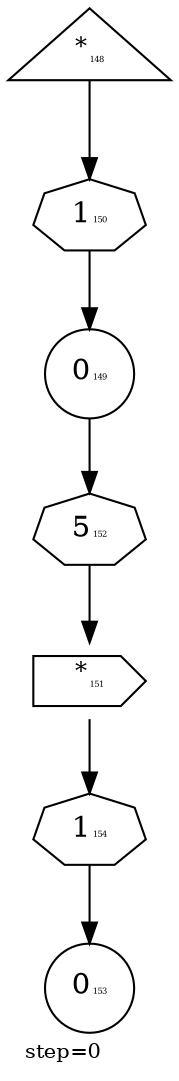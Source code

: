 digraph {
  graph  [labelloc=bottom,labeljust=left,fontsize="10",label="step=0"];
  "148" [shape=triangle,peripheries="1",label=<<SUP>*</SUP><FONT POINT-SIZE='4'>148</FONT>>,labelfontcolor=black,color=black];
  "149" [shape=circle,peripheries="1",label=<0<FONT POINT-SIZE='4'>149</FONT>>,labelfontcolor=black,color=black];
  "151" [shape=cds,peripheries="1",label=<<SUP>*</SUP><FONT POINT-SIZE='4'>151</FONT>>,labelfontcolor=black,color=black];
  "153" [shape=circle,peripheries="1",label=<0<FONT POINT-SIZE='4'>153</FONT>>,labelfontcolor=black,color=black];
  "150" [label=<1<FONT POINT-SIZE='4'>150</FONT>>,peripheries="1",color=black,shape=septagon];
  "148" -> "150" [color=black];
  "150" -> "149" [color=black];
  "152" [label=<5<FONT POINT-SIZE='4'>152</FONT>>,peripheries="1",color=black,shape=septagon];
  "149" -> "152" [color=black];
  "152" -> "151" [color=black];
  "154" [label=<1<FONT POINT-SIZE='4'>154</FONT>>,peripheries="1",color=black,shape=septagon];
  "151" -> "154" [color=black];
  "154" -> "153" [color=black];
}
